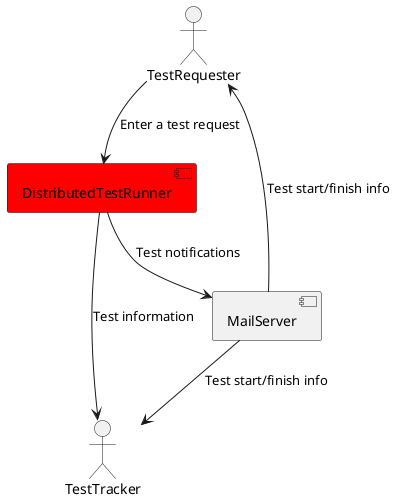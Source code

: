 @startuml
Actor TestRequester
Actor TestTracker
component DistributedTestRunner #Red
component MailServer
TestRequester -->DistributedTestRunner: Enter a test request
DistributedTestRunner --> TestTracker: Test information
DistributedTestRunner --> MailServer: Test notifications
MailServer -->TestRequester: Test start/finish info
MailServer -->TestTracker: Test start/finish info
@enduml
